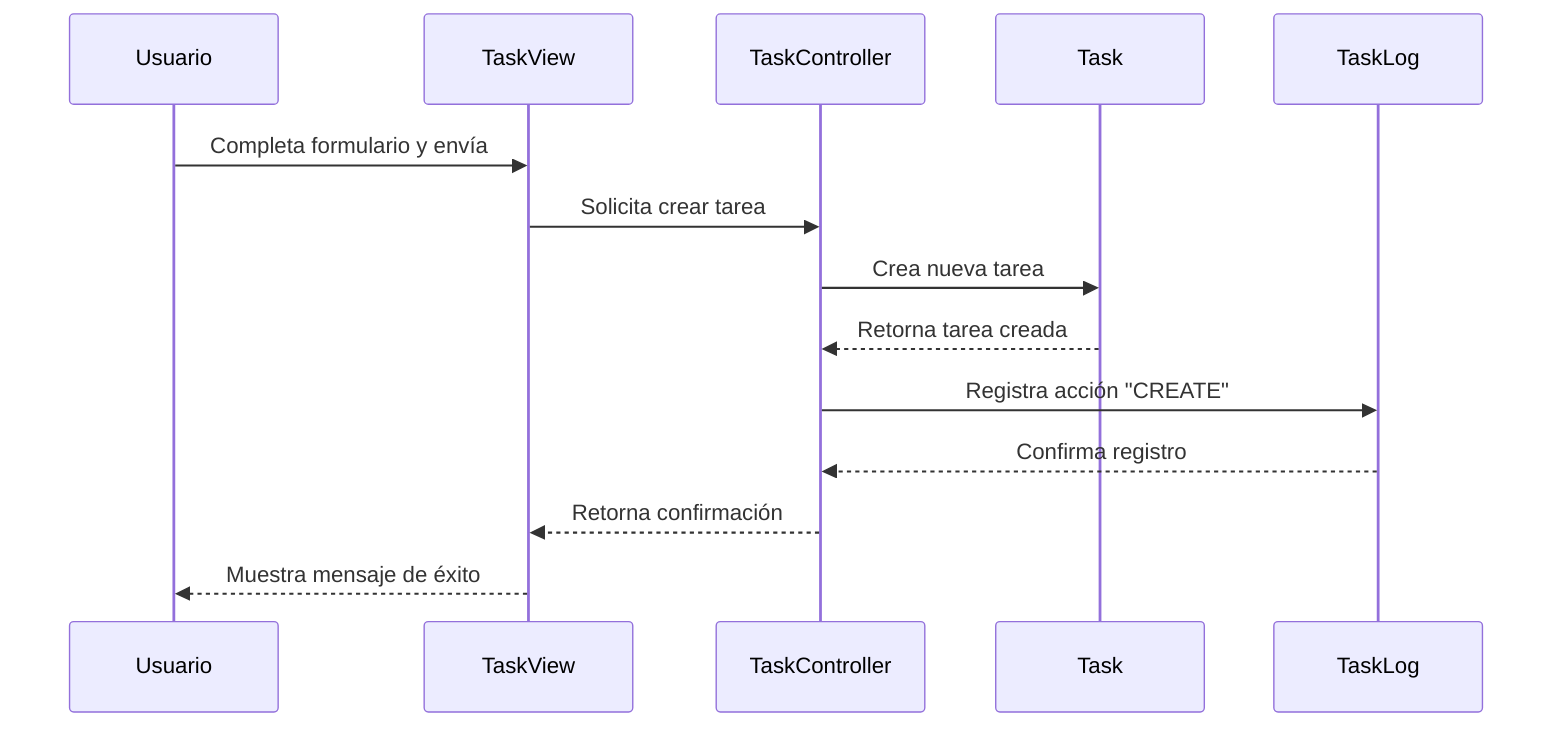 sequenceDiagram
    participant Usuario
    participant TaskView
    participant TaskController
    participant Task
    participant TaskLog

    Usuario ->> TaskView: Completa formulario y envía
    TaskView ->> TaskController: Solicita crear tarea
    TaskController ->> Task: Crea nueva tarea
    Task -->> TaskController: Retorna tarea creada
    TaskController ->> TaskLog: Registra acción "CREATE"
    TaskLog -->> TaskController: Confirma registro
    TaskController -->> TaskView: Retorna confirmación
    TaskView -->> Usuario: Muestra mensaje de éxito